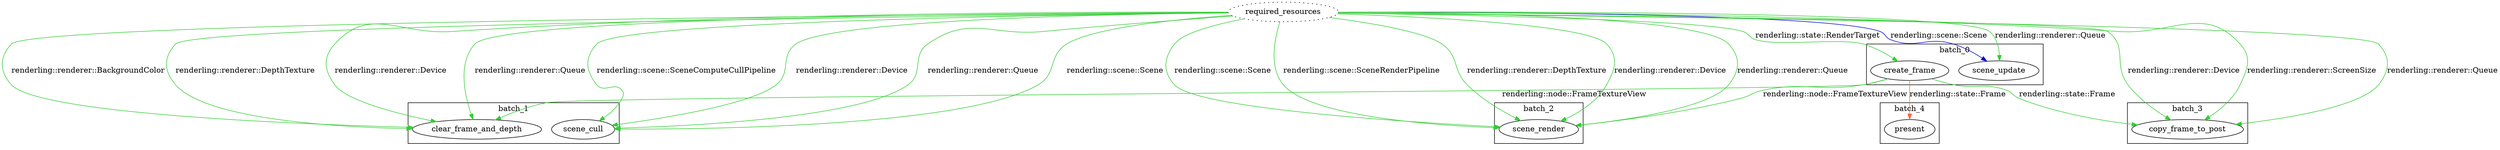 digraph my_graph {
    subgraph cluster_0 {
        label="batch_0";

        node_0;
        node_1;
    }

    subgraph cluster_1 {
        label="batch_1";

        node_3;
        node_2;
    }

    subgraph cluster_2 {
        label="batch_2";

        node_4;
    }

    subgraph cluster_3 {
        label="batch_3";

        node_5;
    }

    subgraph cluster_4 {
        label="batch_4";

        node_6;
    }

    node_0[label="create_frame"];
    node_1[label="scene_update"];
    node_2[label="clear_frame_and_depth"];
    node_3[label="scene_cull"];
    node_4[label="scene_render"];
    node_5[label="copy_frame_to_post"];
    node_6[label="present"];
    ghost_node[label="required_resources"][style="dotted"];
    ghost_node -> node_3[label="renderling::scene::SceneComputeCullPipeline"][color="limegreen"];
    ghost_node -> node_2[label="renderling::renderer::DepthTexture"][color="limegreen"];
    ghost_node -> node_4[label="renderling::renderer::DepthTexture"][color="limegreen"];
    ghost_node -> node_2[label="renderling::renderer::BackgroundColor"][color="limegreen"];
    ghost_node -> node_2[label="renderling::renderer::Device"][color="limegreen"];
    ghost_node -> node_3[label="renderling::renderer::Device"][color="limegreen"];
    ghost_node -> node_4[label="renderling::renderer::Device"][color="limegreen"];
    ghost_node -> node_5[label="renderling::renderer::Device"][color="limegreen"];
    ghost_node -> node_5[label="renderling::renderer::ScreenSize"][color="limegreen"];
    ghost_node -> node_1[label="renderling::renderer::Queue"][color="limegreen"];
    ghost_node -> node_2[label="renderling::renderer::Queue"][color="limegreen"];
    ghost_node -> node_3[label="renderling::renderer::Queue"][color="limegreen"];
    ghost_node -> node_4[label="renderling::renderer::Queue"][color="limegreen"];
    ghost_node -> node_5[label="renderling::renderer::Queue"][color="limegreen"];
    ghost_node -> node_0[label="renderling::state::RenderTarget"][color="limegreen"];
    ghost_node -> node_1[label="renderling::scene::Scene"][color="mediumblue"];
    ghost_node -> node_3[label="renderling::scene::Scene"][color="limegreen"];
    ghost_node -> node_4[label="renderling::scene::Scene"][color="limegreen"];
    ghost_node -> node_4[label="renderling::scene::SceneRenderPipeline"][color="limegreen"];
    node_0 -> node_5[label="renderling::state::Frame"][color="limegreen"];
    node_0 -> node_6[label="renderling::state::Frame"][color="tomato"];
    node_0 -> node_2[label="renderling::node::FrameTextureView"][color="limegreen"];
    node_0 -> node_4[label="renderling::node::FrameTextureView"][color="limegreen"];
}
